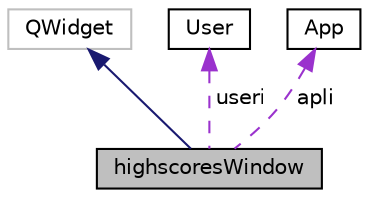 digraph "highscoresWindow"
{
  edge [fontname="Helvetica",fontsize="10",labelfontname="Helvetica",labelfontsize="10"];
  node [fontname="Helvetica",fontsize="10",shape=record];
  Node2 [label="highscoresWindow",height=0.2,width=0.4,color="black", fillcolor="grey75", style="filled", fontcolor="black"];
  Node3 -> Node2 [dir="back",color="midnightblue",fontsize="10",style="solid",fontname="Helvetica"];
  Node3 [label="QWidget",height=0.2,width=0.4,color="grey75", fillcolor="white", style="filled"];
  Node4 -> Node2 [dir="back",color="darkorchid3",fontsize="10",style="dashed",label=" useri" ,fontname="Helvetica"];
  Node4 [label="User",height=0.2,width=0.4,color="black", fillcolor="white", style="filled",URL="$classUser.html"];
  Node5 -> Node2 [dir="back",color="darkorchid3",fontsize="10",style="dashed",label=" apli" ,fontname="Helvetica"];
  Node5 [label="App",height=0.2,width=0.4,color="black", fillcolor="white", style="filled",URL="$classApp.html"];
}
